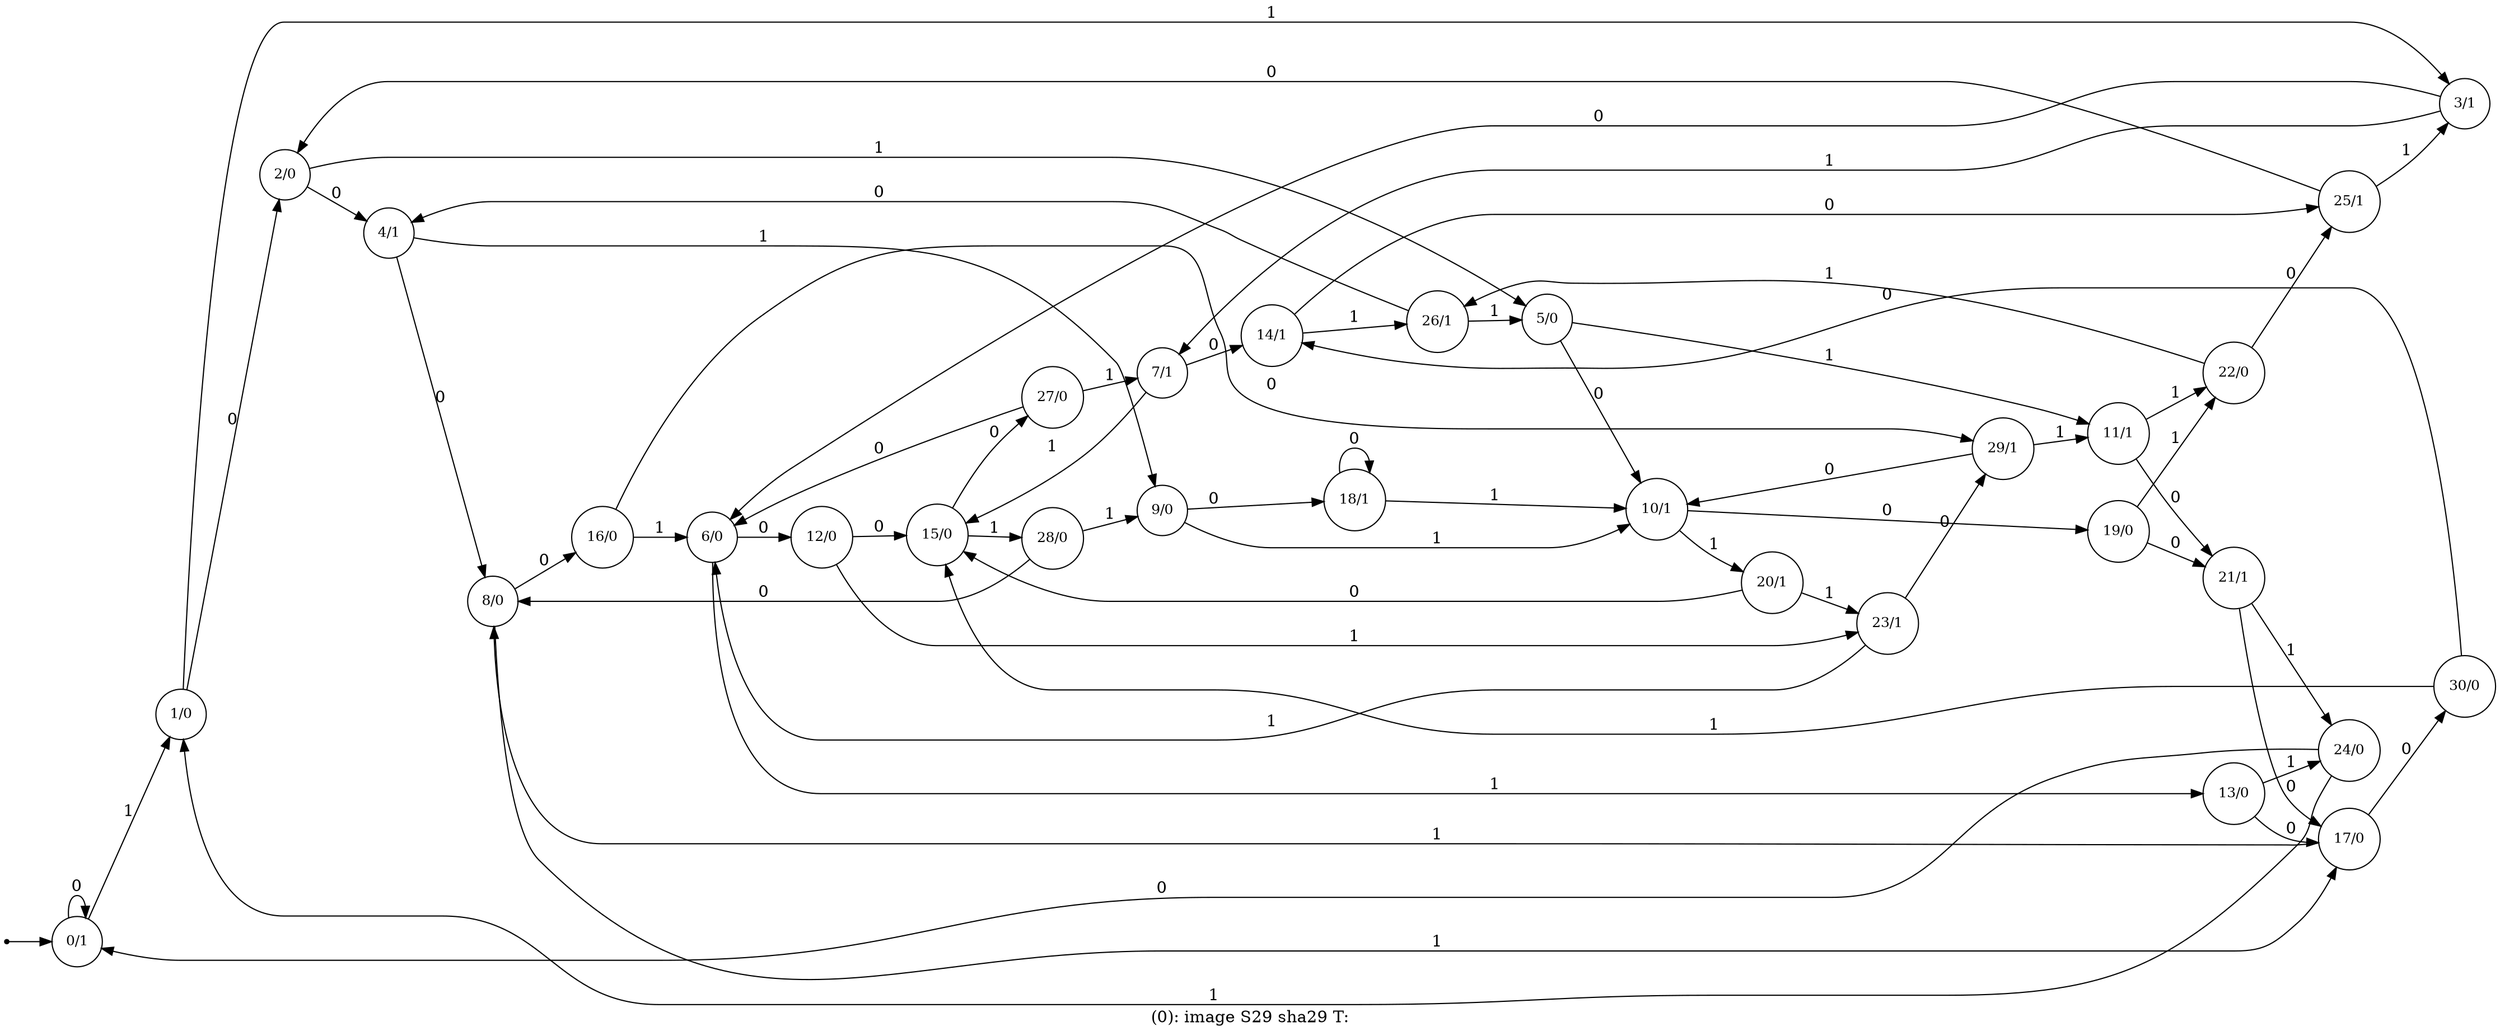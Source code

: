 digraph G {
label = "(0): image S29 sha29 T:";
rankdir = LR;
node [shape = circle, label="0/1", fontsize=12]0;
node [shape = circle, label="1/0", fontsize=12]1;
node [shape = circle, label="2/0", fontsize=12]2;
node [shape = circle, label="3/1", fontsize=12]3;
node [shape = circle, label="4/1", fontsize=12]4;
node [shape = circle, label="5/0", fontsize=12]5;
node [shape = circle, label="6/0", fontsize=12]6;
node [shape = circle, label="7/1", fontsize=12]7;
node [shape = circle, label="8/0", fontsize=12]8;
node [shape = circle, label="9/0", fontsize=12]9;
node [shape = circle, label="10/1", fontsize=12]10;
node [shape = circle, label="11/1", fontsize=12]11;
node [shape = circle, label="12/0", fontsize=12]12;
node [shape = circle, label="13/0", fontsize=12]13;
node [shape = circle, label="14/1", fontsize=12]14;
node [shape = circle, label="15/0", fontsize=12]15;
node [shape = circle, label="16/0", fontsize=12]16;
node [shape = circle, label="17/0", fontsize=12]17;
node [shape = circle, label="18/1", fontsize=12]18;
node [shape = circle, label="19/0", fontsize=12]19;
node [shape = circle, label="20/1", fontsize=12]20;
node [shape = circle, label="21/1", fontsize=12]21;
node [shape = circle, label="22/0", fontsize=12]22;
node [shape = circle, label="23/1", fontsize=12]23;
node [shape = circle, label="24/0", fontsize=12]24;
node [shape = circle, label="25/1", fontsize=12]25;
node [shape = circle, label="26/1", fontsize=12]26;
node [shape = circle, label="27/0", fontsize=12]27;
node [shape = circle, label="28/0", fontsize=12]28;
node [shape = circle, label="29/1", fontsize=12]29;
node [shape = circle, label="30/0", fontsize=12]30;
node [shape = point ]; qi
qi -> 0;
0 -> 0[ label = "0"];
0 -> 1[ label = "1"];
1 -> 2[ label = "0"];
1 -> 3[ label = "1"];
2 -> 4[ label = "0"];
2 -> 5[ label = "1"];
3 -> 6[ label = "0"];
3 -> 7[ label = "1"];
4 -> 8[ label = "0"];
4 -> 9[ label = "1"];
5 -> 10[ label = "0"];
5 -> 11[ label = "1"];
6 -> 12[ label = "0"];
6 -> 13[ label = "1"];
7 -> 14[ label = "0"];
7 -> 15[ label = "1"];
8 -> 16[ label = "0"];
8 -> 17[ label = "1"];
9 -> 10[ label = "1"];
9 -> 18[ label = "0"];
10 -> 19[ label = "0"];
10 -> 20[ label = "1"];
11 -> 21[ label = "0"];
11 -> 22[ label = "1"];
12 -> 15[ label = "0"];
12 -> 23[ label = "1"];
13 -> 17[ label = "0"];
13 -> 24[ label = "1"];
14 -> 25[ label = "0"];
14 -> 26[ label = "1"];
15 -> 27[ label = "0"];
15 -> 28[ label = "1"];
16 -> 6[ label = "1"];
16 -> 29[ label = "0"];
17 -> 8[ label = "1"];
17 -> 30[ label = "0"];
18 -> 10[ label = "1"];
18 -> 18[ label = "0"];
19 -> 21[ label = "0"];
19 -> 22[ label = "1"];
20 -> 15[ label = "0"];
20 -> 23[ label = "1"];
21 -> 17[ label = "0"];
21 -> 24[ label = "1"];
22 -> 25[ label = "0"];
22 -> 26[ label = "1"];
23 -> 6[ label = "1"];
23 -> 29[ label = "0"];
24 -> 0[ label = "0"];
24 -> 1[ label = "1"];
25 -> 2[ label = "0"];
25 -> 3[ label = "1"];
26 -> 4[ label = "0"];
26 -> 5[ label = "1"];
27 -> 6[ label = "0"];
27 -> 7[ label = "1"];
28 -> 8[ label = "0"];
28 -> 9[ label = "1"];
29 -> 10[ label = "0"];
29 -> 11[ label = "1"];
30 -> 14[ label = "0"];
30 -> 15[ label = "1"];
}

